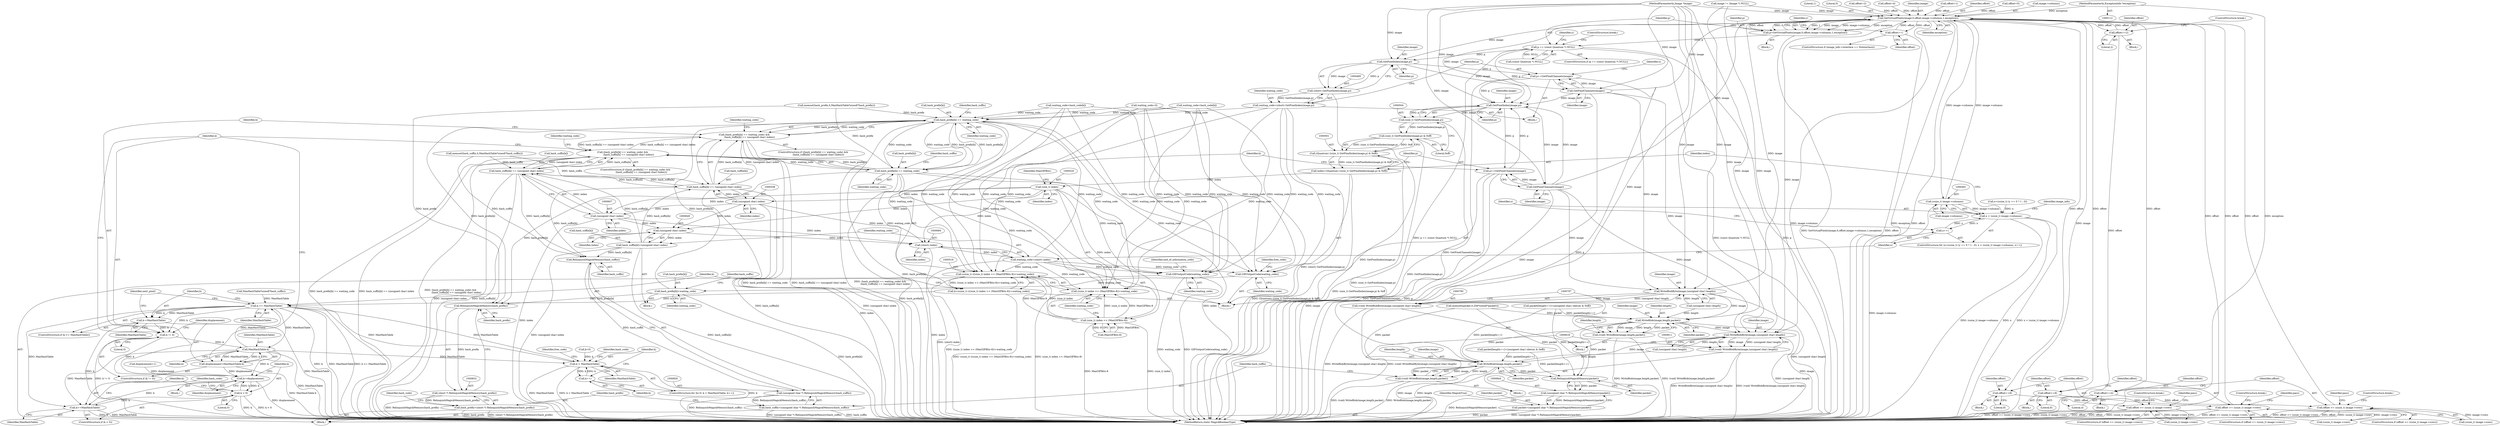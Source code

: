 digraph "0_ImageMagick6_61135001a625364e29bdce83832f043eebde7b5a_0@pointer" {
"1000116" [label="(MethodParameterIn,ExceptionInfo *exception)"];
"1000445" [label="(Call,GetVirtualPixels(image,0,offset,image->columns,1,exception))"];
"1000443" [label="(Call,p=GetVirtualPixels(image,0,offset,image->columns,1,exception))"];
"1000455" [label="(Call,p == (const Quantum *) NULL)"];
"1000470" [label="(Call,GetPixelIndex(image,p))"];
"1000468" [label="(Call,(short) GetPixelIndex(image,p))"];
"1000466" [label="(Call,waiting_code=(short) GetPixelIndex(image,p))"];
"1000515" [label="(Call,(ssize_t) (((size_t) index << (MaxGIFBits-8))+waiting_code))"];
"1000513" [label="(Call,k=(ssize_t) (((size_t) index << (MaxGIFBits-8))+waiting_code))"];
"1000527" [label="(Call,k >= MaxHashTable)"];
"1000530" [label="(Call,k-=MaxHashTable)"];
"1000568" [label="(Call,k != 0)"];
"1000573" [label="(Call,MaxHashTable-k)"];
"1000571" [label="(Call,displacement=MaxHashTable-k)"];
"1000578" [label="(Call,k-=displacement)"];
"1000582" [label="(Call,k < 0)"];
"1000585" [label="(Call,k+=MaxHashTable)"];
"1000657" [label="(Call,k < MaxHashTable)"];
"1000660" [label="(Call,k++)"];
"1000517" [label="(Call,((size_t) index << (MaxGIFBits-8))+waiting_code)"];
"1000548" [label="(Call,hash_prefix[k] == waiting_code)"];
"1000547" [label="(Call,(hash_prefix[k] == waiting_code) &&\n              (hash_suffix[k] == (unsigned char) index))"];
"1000596" [label="(Call,(hash_prefix[k] == waiting_code) &&\n                (hash_suffix[k] == (unsigned char) index))"];
"1000597" [label="(Call,hash_prefix[k] == waiting_code)"];
"1000624" [label="(Call,GIFOutputCode(waiting_code))"];
"1000639" [label="(Call,hash_prefix[k]=waiting_code)"];
"1000833" [label="(Call,RelinquishMagickMemory(hash_prefix))"];
"1000831" [label="(Call,(short *) RelinquishMagickMemory(hash_prefix))"];
"1000829" [label="(Call,hash_prefix=(short *) RelinquishMagickMemory(hash_prefix))"];
"1000765" [label="(Call,GIFOutputCode(waiting_code))"];
"1000473" [label="(Call,p+=GetPixelChannels(image))"];
"1000505" [label="(Call,GetPixelIndex(image,p))"];
"1000503" [label="(Call,(size_t) GetPixelIndex(image,p))"];
"1000502" [label="(Call,(size_t) GetPixelIndex(image,p) & 0xff)"];
"1000500" [label="(Call,(Quantum) ((size_t) GetPixelIndex(image,p) & 0xff))"];
"1000498" [label="(Call,index=(Quantum) ((size_t) GetPixelIndex(image,p) & 0xff))"];
"1000519" [label="(Call,(size_t) index)"];
"1000518" [label="(Call,(size_t) index << (MaxGIFBits-8))"];
"1000557" [label="(Call,(unsigned char) index)"];
"1000553" [label="(Call,hash_suffix[k] == (unsigned char) index)"];
"1000602" [label="(Call,hash_suffix[k] == (unsigned char) index)"];
"1000827" [label="(Call,RelinquishMagickMemory(hash_suffix))"];
"1000825" [label="(Call,(unsigned char *) RelinquishMagickMemory(hash_suffix))"];
"1000823" [label="(Call,hash_suffix=(unsigned char *) RelinquishMagickMemory(hash_suffix))"];
"1000606" [label="(Call,(unsigned char) index)"];
"1000648" [label="(Call,(unsigned char) index)"];
"1000644" [label="(Call,hash_suffix[k]=(unsigned char) index)"];
"1000683" [label="(Call,(short) index)"];
"1000681" [label="(Call,waiting_code=(short) index)"];
"1000509" [label="(Call,p+=GetPixelChannels(image))"];
"1000511" [label="(Call,GetPixelChannels(image))"];
"1000791" [label="(Call,WriteBlobByte(image,(unsigned char) length))"];
"1000789" [label="(Call,(void) WriteBlobByte(image,(unsigned char) length))"];
"1000798" [label="(Call,WriteBlob(image,length,packet))"];
"1000796" [label="(Call,(void) WriteBlob(image,length,packet))"];
"1000812" [label="(Call,WriteBlobByte(image,(unsigned char) length))"];
"1000810" [label="(Call,(void) WriteBlobByte(image,(unsigned char) length))"];
"1000819" [label="(Call,WriteBlob(image,length,packet))"];
"1000817" [label="(Call,(void) WriteBlob(image,length,packet))"];
"1000845" [label="(Call,RelinquishMagickMemory(packet))"];
"1000843" [label="(Call,(unsigned char *) RelinquishMagickMemory(packet))"];
"1000841" [label="(Call,packet=(unsigned char *) RelinquishMagickMemory(packet))"];
"1000475" [label="(Call,GetPixelChannels(image))"];
"1000490" [label="(Call,(ssize_t) image->columns)"];
"1000488" [label="(Call,x < (ssize_t) image->columns)"];
"1000495" [label="(Call,x++)"];
"1000692" [label="(Call,offset++)"];
"1000701" [label="(Call,offset+=8)"];
"1000705" [label="(Call,offset >= (ssize_t) image->rows)"];
"1000721" [label="(Call,offset+=8)"];
"1000725" [label="(Call,offset >= (ssize_t) image->rows)"];
"1000741" [label="(Call,offset+=4)"];
"1000745" [label="(Call,offset >= (ssize_t) image->rows)"];
"1000761" [label="(Call,offset+=2)"];
"1000465" [label="(Block,)"];
"1000624" [label="(Call,GIFOutputCode(waiting_code))"];
"1000668" [label="(Identifier,free_code)"];
"1000500" [label="(Call,(Quantum) ((size_t) GetPixelIndex(image,p) & 0xff))"];
"1000810" [label="(Call,(void) WriteBlobByte(image,(unsigned char) length))"];
"1000449" [label="(Call,image->columns)"];
"1000640" [label="(Call,hash_prefix[k])"];
"1000706" [label="(Identifier,offset)"];
"1000363" [label="(Call,memset(hash_prefix,0,MaxHashTable*sizeof(*hash_prefix)))"];
"1000468" [label="(Call,(short) GetPixelIndex(image,p))"];
"1000452" [label="(Literal,1)"];
"1000705" [label="(Call,offset >= (ssize_t) image->rows)"];
"1000570" [label="(Literal,0)"];
"1000791" [label="(Call,WriteBlobByte(image,(unsigned char) length))"];
"1000549" [label="(Call,hash_prefix[k])"];
"1000692" [label="(Call,offset++)"];
"1000472" [label="(Identifier,p)"];
"1000845" [label="(Call,RelinquishMagickMemory(packet))"];
"1000456" [label="(Identifier,p)"];
"1000572" [label="(Identifier,displacement)"];
"1000447" [label="(Literal,0)"];
"1000497" [label="(Block,)"];
"1000591" [label="(Identifier,hash_code)"];
"1000800" [label="(Identifier,length)"];
"1000812" [label="(Call,WriteBlobByte(image,(unsigned char) length))"];
"1000813" [label="(Identifier,image)"];
"1000478" [label="(Call,x=(ssize_t) (y == 0 ? 1 : 0))"];
"1000726" [label="(Identifier,offset)"];
"1000754" [label="(Identifier,pass)"];
"1000571" [label="(Call,displacement=MaxHashTable-k)"];
"1000658" [label="(Identifier,k)"];
"1000471" [label="(Identifier,image)"];
"1000439" [label="(Identifier,y)"];
"1000513" [label="(Call,k=(ssize_t) (((size_t) index << (MaxGIFBits-8))+waiting_code))"];
"1000546" [label="(ControlStructure,if ((hash_prefix[k] == waiting_code) &&\n              (hash_suffix[k] == (unsigned char) index)))"];
"1000846" [label="(Identifier,packet)"];
"1000646" [label="(Identifier,hash_suffix)"];
"1000831" [label="(Call,(short *) RelinquishMagickMemory(hash_prefix))"];
"1000824" [label="(Identifier,hash_suffix)"];
"1000720" [label="(Block,)"];
"1000746" [label="(Identifier,offset)"];
"1000644" [label="(Call,hash_suffix[k]=(unsigned char) index)"];
"1000567" [label="(ControlStructure,if (k != 0))"];
"1000809" [label="(Block,)"];
"1000586" [label="(Identifier,k)"];
"1000610" [label="(Call,waiting_code=hash_code[k])"];
"1000828" [label="(Identifier,hash_suffix)"];
"1000821" [label="(Identifier,length)"];
"1000114" [label="(MethodParameterIn,Image *image)"];
"1000488" [label="(Call,x < (ssize_t) image->columns)"];
"1000789" [label="(Call,(void) WriteBlobByte(image,(unsigned char) length))"];
"1000722" [label="(Identifier,offset)"];
"1000700" [label="(Block,)"];
"1000455" [label="(Call,p == (const Quantum *) NULL)"];
"1000519" [label="(Call,(size_t) index)"];
"1000477" [label="(ControlStructure,for (x=(ssize_t) (y == 0 ? 1 : 0); x < (ssize_t) image->columns; x++))"];
"1000515" [label="(Call,(ssize_t) (((size_t) index << (MaxGIFBits-8))+waiting_code))"];
"1000502" [label="(Call,(size_t) GetPixelIndex(image,p) & 0xff)"];
"1000833" [label="(Call,RelinquishMagickMemory(hash_prefix))"];
"1000825" [label="(Call,(unsigned char *) RelinquishMagickMemory(hash_suffix))"];
"1000579" [label="(Identifier,k)"];
"1000762" [label="(Identifier,offset)"];
"1000581" [label="(ControlStructure,if (k < 0))"];
"1000424" [label="(Call,waiting_code=0)"];
"1000514" [label="(Identifier,k)"];
"1000760" [label="(Block,)"];
"1000578" [label="(Call,k-=displacement)"];
"1000661" [label="(Identifier,k)"];
"1000602" [label="(Call,hash_suffix[k] == (unsigned char) index)"];
"1000848" [label="(Identifier,MagickTrue)"];
"1000555" [label="(Identifier,hash_suffix)"];
"1000445" [label="(Call,GetVirtualPixels(image,0,offset,image->columns,1,exception))"];
"1000510" [label="(Identifier,p)"];
"1000744" [label="(ControlStructure,if (offset >= (ssize_t) image->rows))"];
"1000820" [label="(Identifier,image)"];
"1000650" [label="(Identifier,index)"];
"1000512" [label="(Identifier,image)"];
"1000801" [label="(Identifier,packet)"];
"1000774" [label="(Call,packet[length++]=(unsigned char) (datum & 0xff))"];
"1000657" [label="(Call,k < MaxHashTable)"];
"1000222" [label="(Call,image != (Image *) NULL)"];
"1000745" [label="(Call,offset >= (ssize_t) image->rows)"];
"1000475" [label="(Call,GetPixelChannels(image))"];
"1000685" [label="(Identifier,index)"];
"1000764" [label="(ControlStructure,break;)"];
"1000608" [label="(Identifier,index)"];
"1000557" [label="(Call,(unsigned char) index)"];
"1000683" [label="(Call,(short) index)"];
"1000798" [label="(Call,WriteBlob(image,length,packet))"];
"1000376" [label="(Call,MaxHashTable*sizeof(*hash_suffix))"];
"1000470" [label="(Call,GetPixelIndex(image,p))"];
"1000532" [label="(Identifier,MaxHashTable)"];
"1000721" [label="(Call,offset+=8)"];
"1000473" [label="(Call,p+=GetPixelChannels(image))"];
"1000575" [label="(Identifier,k)"];
"1000639" [label="(Call,hash_prefix[k]=waiting_code)"];
"1000768" [label="(Identifier,end_of_information_code)"];
"1000489" [label="(Identifier,x)"];
"1000582" [label="(Call,k < 0)"];
"1000827" [label="(Call,RelinquishMagickMemory(hash_suffix))"];
"1000463" [label="(Identifier,y)"];
"1000116" [label="(MethodParameterIn,ExceptionInfo *exception)"];
"1000724" [label="(ControlStructure,if (offset >= (ssize_t) image->rows))"];
"1000725" [label="(Call,offset >= (ssize_t) image->rows)"];
"1000823" [label="(Call,hash_suffix=(unsigned char *) RelinquishMagickMemory(hash_suffix))"];
"1000792" [label="(Identifier,image)"];
"1000474" [label="(Identifier,p)"];
"1000727" [label="(Call,(ssize_t) image->rows)"];
"1000460" [label="(ControlStructure,break;)"];
"1000536" [label="(Call,displacement=1)"];
"1000507" [label="(Identifier,p)"];
"1000735" [label="(Call,offset=2)"];
"1000499" [label="(Identifier,index)"];
"1000740" [label="(Block,)"];
"1000682" [label="(Identifier,waiting_code)"];
"1000503" [label="(Call,(size_t) GetPixelIndex(image,p))"];
"1000569" [label="(Identifier,k)"];
"1000584" [label="(Literal,0)"];
"1000834" [label="(Identifier,hash_prefix)"];
"1000723" [label="(Literal,8)"];
"1000654" [label="(Call,k=0)"];
"1000373" [label="(Call,memset(hash_suffix,0,MaxHashTable*sizeof(*hash_suffix)))"];
"1000117" [label="(Block,)"];
"1000457" [label="(Call,(const Quantum *) NULL)"];
"1000554" [label="(Call,hash_suffix[k])"];
"1000583" [label="(Identifier,k)"];
"1000553" [label="(Call,hash_suffix[k] == (unsigned char) index)"];
"1000443" [label="(Call,p=GetVirtualPixels(image,0,offset,image->columns,1,exception))"];
"1000703" [label="(Literal,8)"];
"1000843" [label="(Call,(unsigned char *) RelinquishMagickMemory(packet))"];
"1000829" [label="(Call,hash_prefix=(short *) RelinquishMagickMemory(hash_prefix))"];
"1000704" [label="(ControlStructure,if (offset >= (ssize_t) image->rows))"];
"1000660" [label="(Call,k++)"];
"1000466" [label="(Call,waiting_code=(short) GetPixelIndex(image,p))"];
"1000559" [label="(Identifier,index)"];
"1000793" [label="(Call,(unsigned char) length)"];
"1000552" [label="(Identifier,waiting_code)"];
"1000598" [label="(Call,hash_prefix[k])"];
"1000630" [label="(Block,)"];
"1000742" [label="(Identifier,offset)"];
"1000741" [label="(Call,offset+=4)"];
"1000577" [label="(Block,)"];
"1000645" [label="(Call,hash_suffix[k])"];
"1000496" [label="(Identifier,x)"];
"1000522" [label="(Call,MaxGIFBits-8)"];
"1000715" [label="(Call,offset=4)"];
"1000511" [label="(Call,GetPixelChannels(image))"];
"1000530" [label="(Call,k-=MaxHashTable)"];
"1000601" [label="(Identifier,waiting_code)"];
"1000580" [label="(Identifier,displacement)"];
"1000498" [label="(Call,index=(Quantum) ((size_t) GetPixelIndex(image,p) & 0xff))"];
"1000819" [label="(Call,WriteBlob(image,length,packet))"];
"1000648" [label="(Call,(unsigned char) index)"];
"1000495" [label="(Call,x++)"];
"1000492" [label="(Call,image->columns)"];
"1000718" [label="(ControlStructure,break;)"];
"1000547" [label="(Call,(hash_prefix[k] == waiting_code) &&\n              (hash_suffix[k] == (unsigned char) index))"];
"1000659" [label="(Identifier,MaxHashTable)"];
"1000479" [label="(Identifier,x)"];
"1000758" [label="(ControlStructure,break;)"];
"1000766" [label="(Identifier,waiting_code)"];
"1000604" [label="(Identifier,hash_suffix)"];
"1000509" [label="(Call,p+=GetPixelChannels(image))"];
"1000585" [label="(Call,k+=MaxHashTable)"];
"1000562" [label="(Identifier,waiting_code)"];
"1000849" [label="(MethodReturn,static MagickBooleanType)"];
"1000653" [label="(ControlStructure,for (k=0; k < MaxHashTable; k++))"];
"1000548" [label="(Call,hash_prefix[k] == waiting_code)"];
"1000587" [label="(Identifier,MaxHashTable)"];
"1000664" [label="(Identifier,hash_code)"];
"1000611" [label="(Identifier,waiting_code)"];
"1000796" [label="(Call,(void) WriteBlob(image,length,packet))"];
"1000701" [label="(Call,offset+=8)"];
"1000454" [label="(ControlStructure,if (p == (const Quantum *) NULL))"];
"1000506" [label="(Identifier,image)"];
"1000693" [label="(Identifier,offset)"];
"1000476" [label="(Identifier,image)"];
"1000490" [label="(Call,(ssize_t) image->columns)"];
"1000603" [label="(Call,hash_suffix[k])"];
"1000529" [label="(Identifier,MaxHashTable)"];
"1000446" [label="(Identifier,image)"];
"1000595" [label="(ControlStructure,if ((hash_prefix[k] == waiting_code) &&\n                (hash_suffix[k] == (unsigned char) index)))"];
"1000841" [label="(Call,packet=(unsigned char *) RelinquishMagickMemory(packet))"];
"1000144" [label="(Call,packet[length++]=(unsigned char) (datum & 0xff))"];
"1000531" [label="(Identifier,k)"];
"1000681" [label="(Call,waiting_code=(short) index)"];
"1000526" [label="(ControlStructure,if (k >= MaxHashTable))"];
"1000738" [label="(ControlStructure,break;)"];
"1000534" [label="(Identifier,next_pixel)"];
"1000528" [label="(Identifier,k)"];
"1000508" [label="(Literal,0xff)"];
"1000817" [label="(Call,(void) WriteBlob(image,length,packet))"];
"1000440" [label="(Block,)"];
"1000527" [label="(Call,k >= MaxHashTable)"];
"1000467" [label="(Identifier,waiting_code)"];
"1000596" [label="(Call,(hash_prefix[k] == waiting_code) &&\n                (hash_suffix[k] == (unsigned char) index))"];
"1000525" [label="(Identifier,waiting_code)"];
"1000628" [label="(Identifier,free_code)"];
"1000517" [label="(Call,((size_t) index << (MaxGIFBits-8))+waiting_code)"];
"1000803" [label="(Identifier,length)"];
"1000755" [label="(Call,offset=1)"];
"1000606" [label="(Call,(unsigned char) index)"];
"1000597" [label="(Call,hash_prefix[k] == waiting_code)"];
"1000573" [label="(Call,MaxHashTable-k)"];
"1000734" [label="(Identifier,pass)"];
"1000747" [label="(Call,(ssize_t) image->rows)"];
"1000689" [label="(Identifier,image_info)"];
"1000523" [label="(Identifier,MaxGIFBits)"];
"1000574" [label="(Identifier,MaxHashTable)"];
"1000448" [label="(Identifier,offset)"];
"1000788" [label="(Block,)"];
"1000643" [label="(Identifier,waiting_code)"];
"1000814" [label="(Call,(unsigned char) length)"];
"1000763" [label="(Literal,2)"];
"1000743" [label="(Literal,4)"];
"1000561" [label="(Call,waiting_code=hash_code[k])"];
"1000521" [label="(Identifier,index)"];
"1000707" [label="(Call,(ssize_t) image->rows)"];
"1000453" [label="(Identifier,exception)"];
"1000842" [label="(Identifier,packet)"];
"1000799" [label="(Identifier,image)"];
"1000505" [label="(Call,GetPixelIndex(image,p))"];
"1000444" [label="(Identifier,p)"];
"1000686" [label="(ControlStructure,if (image_info->interlace == NoInterlace))"];
"1000343" [label="(Call,memset(packet,0,256*sizeof(*packet)))"];
"1000761" [label="(Call,offset+=2)"];
"1000625" [label="(Identifier,waiting_code)"];
"1000830" [label="(Identifier,hash_prefix)"];
"1000822" [label="(Identifier,packet)"];
"1000836" [label="(Identifier,hash_code)"];
"1000568" [label="(Call,k != 0)"];
"1000702" [label="(Identifier,offset)"];
"1000765" [label="(Call,GIFOutputCode(waiting_code))"];
"1000418" [label="(Call,offset=0)"];
"1000714" [label="(Identifier,pass)"];
"1000518" [label="(Call,(size_t) index << (MaxGIFBits-8))"];
"1000116" -> "1000112"  [label="AST: "];
"1000116" -> "1000849"  [label="DDG: exception"];
"1000116" -> "1000445"  [label="DDG: exception"];
"1000445" -> "1000443"  [label="AST: "];
"1000445" -> "1000453"  [label="CFG: "];
"1000446" -> "1000445"  [label="AST: "];
"1000447" -> "1000445"  [label="AST: "];
"1000448" -> "1000445"  [label="AST: "];
"1000449" -> "1000445"  [label="AST: "];
"1000452" -> "1000445"  [label="AST: "];
"1000453" -> "1000445"  [label="AST: "];
"1000443" -> "1000445"  [label="CFG: "];
"1000445" -> "1000849"  [label="DDG: image"];
"1000445" -> "1000849"  [label="DDG: image->columns"];
"1000445" -> "1000849"  [label="DDG: exception"];
"1000445" -> "1000849"  [label="DDG: offset"];
"1000445" -> "1000443"  [label="DDG: 1"];
"1000445" -> "1000443"  [label="DDG: image"];
"1000445" -> "1000443"  [label="DDG: image->columns"];
"1000445" -> "1000443"  [label="DDG: exception"];
"1000445" -> "1000443"  [label="DDG: offset"];
"1000445" -> "1000443"  [label="DDG: 0"];
"1000222" -> "1000445"  [label="DDG: image"];
"1000475" -> "1000445"  [label="DDG: image"];
"1000511" -> "1000445"  [label="DDG: image"];
"1000114" -> "1000445"  [label="DDG: image"];
"1000692" -> "1000445"  [label="DDG: offset"];
"1000715" -> "1000445"  [label="DDG: offset"];
"1000761" -> "1000445"  [label="DDG: offset"];
"1000745" -> "1000445"  [label="DDG: offset"];
"1000705" -> "1000445"  [label="DDG: offset"];
"1000725" -> "1000445"  [label="DDG: offset"];
"1000755" -> "1000445"  [label="DDG: offset"];
"1000735" -> "1000445"  [label="DDG: offset"];
"1000418" -> "1000445"  [label="DDG: offset"];
"1000490" -> "1000445"  [label="DDG: image->columns"];
"1000445" -> "1000470"  [label="DDG: image"];
"1000445" -> "1000490"  [label="DDG: image->columns"];
"1000445" -> "1000505"  [label="DDG: image"];
"1000445" -> "1000692"  [label="DDG: offset"];
"1000445" -> "1000701"  [label="DDG: offset"];
"1000445" -> "1000721"  [label="DDG: offset"];
"1000445" -> "1000741"  [label="DDG: offset"];
"1000445" -> "1000761"  [label="DDG: offset"];
"1000445" -> "1000791"  [label="DDG: image"];
"1000445" -> "1000812"  [label="DDG: image"];
"1000443" -> "1000440"  [label="AST: "];
"1000444" -> "1000443"  [label="AST: "];
"1000456" -> "1000443"  [label="CFG: "];
"1000443" -> "1000849"  [label="DDG: GetVirtualPixels(image,0,offset,image->columns,1,exception)"];
"1000443" -> "1000455"  [label="DDG: p"];
"1000455" -> "1000454"  [label="AST: "];
"1000455" -> "1000457"  [label="CFG: "];
"1000456" -> "1000455"  [label="AST: "];
"1000457" -> "1000455"  [label="AST: "];
"1000460" -> "1000455"  [label="CFG: "];
"1000463" -> "1000455"  [label="CFG: "];
"1000455" -> "1000849"  [label="DDG: p == (const Quantum *) NULL"];
"1000455" -> "1000849"  [label="DDG: (const Quantum *) NULL"];
"1000455" -> "1000849"  [label="DDG: p"];
"1000457" -> "1000455"  [label="DDG: NULL"];
"1000455" -> "1000470"  [label="DDG: p"];
"1000455" -> "1000505"  [label="DDG: p"];
"1000470" -> "1000468"  [label="AST: "];
"1000470" -> "1000472"  [label="CFG: "];
"1000471" -> "1000470"  [label="AST: "];
"1000472" -> "1000470"  [label="AST: "];
"1000468" -> "1000470"  [label="CFG: "];
"1000470" -> "1000468"  [label="DDG: image"];
"1000470" -> "1000468"  [label="DDG: p"];
"1000114" -> "1000470"  [label="DDG: image"];
"1000470" -> "1000473"  [label="DDG: p"];
"1000470" -> "1000475"  [label="DDG: image"];
"1000468" -> "1000466"  [label="AST: "];
"1000469" -> "1000468"  [label="AST: "];
"1000466" -> "1000468"  [label="CFG: "];
"1000468" -> "1000849"  [label="DDG: GetPixelIndex(image,p)"];
"1000468" -> "1000466"  [label="DDG: GetPixelIndex(image,p)"];
"1000466" -> "1000465"  [label="AST: "];
"1000467" -> "1000466"  [label="AST: "];
"1000474" -> "1000466"  [label="CFG: "];
"1000466" -> "1000849"  [label="DDG: (short) GetPixelIndex(image,p)"];
"1000466" -> "1000515"  [label="DDG: waiting_code"];
"1000466" -> "1000517"  [label="DDG: waiting_code"];
"1000466" -> "1000548"  [label="DDG: waiting_code"];
"1000466" -> "1000624"  [label="DDG: waiting_code"];
"1000466" -> "1000765"  [label="DDG: waiting_code"];
"1000515" -> "1000513"  [label="AST: "];
"1000515" -> "1000517"  [label="CFG: "];
"1000516" -> "1000515"  [label="AST: "];
"1000517" -> "1000515"  [label="AST: "];
"1000513" -> "1000515"  [label="CFG: "];
"1000515" -> "1000849"  [label="DDG: ((size_t) index << (MaxGIFBits-8))+waiting_code"];
"1000515" -> "1000513"  [label="DDG: ((size_t) index << (MaxGIFBits-8))+waiting_code"];
"1000518" -> "1000515"  [label="DDG: (size_t) index"];
"1000518" -> "1000515"  [label="DDG: MaxGIFBits-8"];
"1000681" -> "1000515"  [label="DDG: waiting_code"];
"1000561" -> "1000515"  [label="DDG: waiting_code"];
"1000610" -> "1000515"  [label="DDG: waiting_code"];
"1000424" -> "1000515"  [label="DDG: waiting_code"];
"1000548" -> "1000515"  [label="DDG: waiting_code"];
"1000597" -> "1000515"  [label="DDG: waiting_code"];
"1000513" -> "1000497"  [label="AST: "];
"1000514" -> "1000513"  [label="AST: "];
"1000528" -> "1000513"  [label="CFG: "];
"1000513" -> "1000849"  [label="DDG: (ssize_t) (((size_t) index << (MaxGIFBits-8))+waiting_code)"];
"1000513" -> "1000527"  [label="DDG: k"];
"1000527" -> "1000526"  [label="AST: "];
"1000527" -> "1000529"  [label="CFG: "];
"1000528" -> "1000527"  [label="AST: "];
"1000529" -> "1000527"  [label="AST: "];
"1000531" -> "1000527"  [label="CFG: "];
"1000534" -> "1000527"  [label="CFG: "];
"1000527" -> "1000849"  [label="DDG: k"];
"1000527" -> "1000849"  [label="DDG: MaxHashTable"];
"1000527" -> "1000849"  [label="DDG: k >= MaxHashTable"];
"1000376" -> "1000527"  [label="DDG: MaxHashTable"];
"1000573" -> "1000527"  [label="DDG: MaxHashTable"];
"1000657" -> "1000527"  [label="DDG: MaxHashTable"];
"1000527" -> "1000530"  [label="DDG: MaxHashTable"];
"1000527" -> "1000530"  [label="DDG: k"];
"1000527" -> "1000568"  [label="DDG: k"];
"1000527" -> "1000573"  [label="DDG: MaxHashTable"];
"1000527" -> "1000585"  [label="DDG: MaxHashTable"];
"1000527" -> "1000657"  [label="DDG: MaxHashTable"];
"1000530" -> "1000526"  [label="AST: "];
"1000530" -> "1000532"  [label="CFG: "];
"1000531" -> "1000530"  [label="AST: "];
"1000532" -> "1000530"  [label="AST: "];
"1000534" -> "1000530"  [label="CFG: "];
"1000530" -> "1000849"  [label="DDG: k"];
"1000530" -> "1000849"  [label="DDG: MaxHashTable"];
"1000530" -> "1000568"  [label="DDG: k"];
"1000568" -> "1000567"  [label="AST: "];
"1000568" -> "1000570"  [label="CFG: "];
"1000569" -> "1000568"  [label="AST: "];
"1000570" -> "1000568"  [label="AST: "];
"1000572" -> "1000568"  [label="CFG: "];
"1000579" -> "1000568"  [label="CFG: "];
"1000568" -> "1000849"  [label="DDG: k != 0"];
"1000568" -> "1000573"  [label="DDG: k"];
"1000568" -> "1000578"  [label="DDG: k"];
"1000573" -> "1000571"  [label="AST: "];
"1000573" -> "1000575"  [label="CFG: "];
"1000574" -> "1000573"  [label="AST: "];
"1000575" -> "1000573"  [label="AST: "];
"1000571" -> "1000573"  [label="CFG: "];
"1000573" -> "1000849"  [label="DDG: MaxHashTable"];
"1000573" -> "1000571"  [label="DDG: MaxHashTable"];
"1000573" -> "1000571"  [label="DDG: k"];
"1000573" -> "1000578"  [label="DDG: k"];
"1000573" -> "1000585"  [label="DDG: MaxHashTable"];
"1000573" -> "1000657"  [label="DDG: MaxHashTable"];
"1000571" -> "1000567"  [label="AST: "];
"1000572" -> "1000571"  [label="AST: "];
"1000579" -> "1000571"  [label="CFG: "];
"1000571" -> "1000849"  [label="DDG: MaxHashTable-k"];
"1000571" -> "1000578"  [label="DDG: displacement"];
"1000578" -> "1000577"  [label="AST: "];
"1000578" -> "1000580"  [label="CFG: "];
"1000579" -> "1000578"  [label="AST: "];
"1000580" -> "1000578"  [label="AST: "];
"1000583" -> "1000578"  [label="CFG: "];
"1000578" -> "1000849"  [label="DDG: displacement"];
"1000536" -> "1000578"  [label="DDG: displacement"];
"1000582" -> "1000578"  [label="DDG: k"];
"1000585" -> "1000578"  [label="DDG: k"];
"1000578" -> "1000582"  [label="DDG: k"];
"1000582" -> "1000581"  [label="AST: "];
"1000582" -> "1000584"  [label="CFG: "];
"1000583" -> "1000582"  [label="AST: "];
"1000584" -> "1000582"  [label="AST: "];
"1000586" -> "1000582"  [label="CFG: "];
"1000591" -> "1000582"  [label="CFG: "];
"1000582" -> "1000849"  [label="DDG: k"];
"1000582" -> "1000849"  [label="DDG: k < 0"];
"1000582" -> "1000585"  [label="DDG: k"];
"1000585" -> "1000581"  [label="AST: "];
"1000585" -> "1000587"  [label="CFG: "];
"1000586" -> "1000585"  [label="AST: "];
"1000587" -> "1000585"  [label="AST: "];
"1000591" -> "1000585"  [label="CFG: "];
"1000585" -> "1000849"  [label="DDG: k"];
"1000585" -> "1000849"  [label="DDG: MaxHashTable"];
"1000657" -> "1000653"  [label="AST: "];
"1000657" -> "1000659"  [label="CFG: "];
"1000658" -> "1000657"  [label="AST: "];
"1000659" -> "1000657"  [label="AST: "];
"1000664" -> "1000657"  [label="CFG: "];
"1000668" -> "1000657"  [label="CFG: "];
"1000657" -> "1000849"  [label="DDG: k"];
"1000657" -> "1000849"  [label="DDG: MaxHashTable"];
"1000657" -> "1000849"  [label="DDG: k < MaxHashTable"];
"1000654" -> "1000657"  [label="DDG: k"];
"1000660" -> "1000657"  [label="DDG: k"];
"1000657" -> "1000660"  [label="DDG: k"];
"1000660" -> "1000653"  [label="AST: "];
"1000660" -> "1000661"  [label="CFG: "];
"1000661" -> "1000660"  [label="AST: "];
"1000658" -> "1000660"  [label="CFG: "];
"1000517" -> "1000525"  [label="CFG: "];
"1000518" -> "1000517"  [label="AST: "];
"1000525" -> "1000517"  [label="AST: "];
"1000517" -> "1000849"  [label="DDG: (size_t) index << (MaxGIFBits-8)"];
"1000518" -> "1000517"  [label="DDG: (size_t) index"];
"1000518" -> "1000517"  [label="DDG: MaxGIFBits-8"];
"1000681" -> "1000517"  [label="DDG: waiting_code"];
"1000561" -> "1000517"  [label="DDG: waiting_code"];
"1000610" -> "1000517"  [label="DDG: waiting_code"];
"1000424" -> "1000517"  [label="DDG: waiting_code"];
"1000548" -> "1000517"  [label="DDG: waiting_code"];
"1000597" -> "1000517"  [label="DDG: waiting_code"];
"1000548" -> "1000547"  [label="AST: "];
"1000548" -> "1000552"  [label="CFG: "];
"1000549" -> "1000548"  [label="AST: "];
"1000552" -> "1000548"  [label="AST: "];
"1000555" -> "1000548"  [label="CFG: "];
"1000547" -> "1000548"  [label="CFG: "];
"1000548" -> "1000849"  [label="DDG: hash_prefix[k]"];
"1000548" -> "1000547"  [label="DDG: hash_prefix[k]"];
"1000548" -> "1000547"  [label="DDG: waiting_code"];
"1000639" -> "1000548"  [label="DDG: hash_prefix[k]"];
"1000597" -> "1000548"  [label="DDG: hash_prefix[k]"];
"1000597" -> "1000548"  [label="DDG: waiting_code"];
"1000363" -> "1000548"  [label="DDG: hash_prefix"];
"1000681" -> "1000548"  [label="DDG: waiting_code"];
"1000561" -> "1000548"  [label="DDG: waiting_code"];
"1000610" -> "1000548"  [label="DDG: waiting_code"];
"1000424" -> "1000548"  [label="DDG: waiting_code"];
"1000548" -> "1000597"  [label="DDG: hash_prefix[k]"];
"1000548" -> "1000597"  [label="DDG: waiting_code"];
"1000548" -> "1000624"  [label="DDG: waiting_code"];
"1000548" -> "1000765"  [label="DDG: waiting_code"];
"1000548" -> "1000833"  [label="DDG: hash_prefix[k]"];
"1000547" -> "1000546"  [label="AST: "];
"1000547" -> "1000553"  [label="CFG: "];
"1000553" -> "1000547"  [label="AST: "];
"1000562" -> "1000547"  [label="CFG: "];
"1000569" -> "1000547"  [label="CFG: "];
"1000547" -> "1000849"  [label="DDG: hash_prefix[k] == waiting_code"];
"1000547" -> "1000849"  [label="DDG: hash_suffix[k] == (unsigned char) index"];
"1000547" -> "1000849"  [label="DDG: (hash_prefix[k] == waiting_code) &&\n              (hash_suffix[k] == (unsigned char) index)"];
"1000596" -> "1000547"  [label="DDG: hash_suffix[k] == (unsigned char) index"];
"1000553" -> "1000547"  [label="DDG: hash_suffix[k]"];
"1000553" -> "1000547"  [label="DDG: (unsigned char) index"];
"1000547" -> "1000596"  [label="DDG: hash_suffix[k] == (unsigned char) index"];
"1000596" -> "1000595"  [label="AST: "];
"1000596" -> "1000597"  [label="CFG: "];
"1000596" -> "1000602"  [label="CFG: "];
"1000597" -> "1000596"  [label="AST: "];
"1000602" -> "1000596"  [label="AST: "];
"1000579" -> "1000596"  [label="CFG: "];
"1000611" -> "1000596"  [label="CFG: "];
"1000596" -> "1000849"  [label="DDG: hash_prefix[k] == waiting_code"];
"1000596" -> "1000849"  [label="DDG: hash_suffix[k] == (unsigned char) index"];
"1000596" -> "1000849"  [label="DDG: (hash_prefix[k] == waiting_code) &&\n                (hash_suffix[k] == (unsigned char) index)"];
"1000597" -> "1000596"  [label="DDG: hash_prefix[k]"];
"1000597" -> "1000596"  [label="DDG: waiting_code"];
"1000602" -> "1000596"  [label="DDG: hash_suffix[k]"];
"1000602" -> "1000596"  [label="DDG: (unsigned char) index"];
"1000597" -> "1000601"  [label="CFG: "];
"1000598" -> "1000597"  [label="AST: "];
"1000601" -> "1000597"  [label="AST: "];
"1000604" -> "1000597"  [label="CFG: "];
"1000597" -> "1000849"  [label="DDG: hash_prefix[k]"];
"1000363" -> "1000597"  [label="DDG: hash_prefix"];
"1000597" -> "1000624"  [label="DDG: waiting_code"];
"1000597" -> "1000765"  [label="DDG: waiting_code"];
"1000597" -> "1000833"  [label="DDG: hash_prefix[k]"];
"1000624" -> "1000497"  [label="AST: "];
"1000624" -> "1000625"  [label="CFG: "];
"1000625" -> "1000624"  [label="AST: "];
"1000628" -> "1000624"  [label="CFG: "];
"1000610" -> "1000624"  [label="DDG: waiting_code"];
"1000681" -> "1000624"  [label="DDG: waiting_code"];
"1000561" -> "1000624"  [label="DDG: waiting_code"];
"1000424" -> "1000624"  [label="DDG: waiting_code"];
"1000624" -> "1000639"  [label="DDG: waiting_code"];
"1000639" -> "1000630"  [label="AST: "];
"1000639" -> "1000643"  [label="CFG: "];
"1000640" -> "1000639"  [label="AST: "];
"1000643" -> "1000639"  [label="AST: "];
"1000646" -> "1000639"  [label="CFG: "];
"1000639" -> "1000849"  [label="DDG: hash_prefix[k]"];
"1000639" -> "1000833"  [label="DDG: hash_prefix[k]"];
"1000833" -> "1000831"  [label="AST: "];
"1000833" -> "1000834"  [label="CFG: "];
"1000834" -> "1000833"  [label="AST: "];
"1000831" -> "1000833"  [label="CFG: "];
"1000833" -> "1000831"  [label="DDG: hash_prefix"];
"1000363" -> "1000833"  [label="DDG: hash_prefix"];
"1000831" -> "1000829"  [label="AST: "];
"1000832" -> "1000831"  [label="AST: "];
"1000829" -> "1000831"  [label="CFG: "];
"1000831" -> "1000849"  [label="DDG: RelinquishMagickMemory(hash_prefix)"];
"1000831" -> "1000829"  [label="DDG: RelinquishMagickMemory(hash_prefix)"];
"1000829" -> "1000117"  [label="AST: "];
"1000830" -> "1000829"  [label="AST: "];
"1000836" -> "1000829"  [label="CFG: "];
"1000829" -> "1000849"  [label="DDG: hash_prefix"];
"1000829" -> "1000849"  [label="DDG: (short *) RelinquishMagickMemory(hash_prefix)"];
"1000765" -> "1000117"  [label="AST: "];
"1000765" -> "1000766"  [label="CFG: "];
"1000766" -> "1000765"  [label="AST: "];
"1000768" -> "1000765"  [label="CFG: "];
"1000765" -> "1000849"  [label="DDG: waiting_code"];
"1000765" -> "1000849"  [label="DDG: GIFOutputCode(waiting_code)"];
"1000681" -> "1000765"  [label="DDG: waiting_code"];
"1000561" -> "1000765"  [label="DDG: waiting_code"];
"1000610" -> "1000765"  [label="DDG: waiting_code"];
"1000424" -> "1000765"  [label="DDG: waiting_code"];
"1000473" -> "1000465"  [label="AST: "];
"1000473" -> "1000475"  [label="CFG: "];
"1000474" -> "1000473"  [label="AST: "];
"1000475" -> "1000473"  [label="AST: "];
"1000479" -> "1000473"  [label="CFG: "];
"1000473" -> "1000849"  [label="DDG: p"];
"1000473" -> "1000849"  [label="DDG: GetPixelChannels(image)"];
"1000475" -> "1000473"  [label="DDG: image"];
"1000473" -> "1000505"  [label="DDG: p"];
"1000505" -> "1000503"  [label="AST: "];
"1000505" -> "1000507"  [label="CFG: "];
"1000506" -> "1000505"  [label="AST: "];
"1000507" -> "1000505"  [label="AST: "];
"1000503" -> "1000505"  [label="CFG: "];
"1000505" -> "1000503"  [label="DDG: image"];
"1000505" -> "1000503"  [label="DDG: p"];
"1000475" -> "1000505"  [label="DDG: image"];
"1000511" -> "1000505"  [label="DDG: image"];
"1000114" -> "1000505"  [label="DDG: image"];
"1000509" -> "1000505"  [label="DDG: p"];
"1000505" -> "1000509"  [label="DDG: p"];
"1000505" -> "1000511"  [label="DDG: image"];
"1000503" -> "1000502"  [label="AST: "];
"1000504" -> "1000503"  [label="AST: "];
"1000508" -> "1000503"  [label="CFG: "];
"1000503" -> "1000849"  [label="DDG: GetPixelIndex(image,p)"];
"1000503" -> "1000502"  [label="DDG: GetPixelIndex(image,p)"];
"1000502" -> "1000500"  [label="AST: "];
"1000502" -> "1000508"  [label="CFG: "];
"1000508" -> "1000502"  [label="AST: "];
"1000500" -> "1000502"  [label="CFG: "];
"1000502" -> "1000849"  [label="DDG: (size_t) GetPixelIndex(image,p)"];
"1000502" -> "1000500"  [label="DDG: (size_t) GetPixelIndex(image,p)"];
"1000502" -> "1000500"  [label="DDG: 0xff"];
"1000500" -> "1000498"  [label="AST: "];
"1000501" -> "1000500"  [label="AST: "];
"1000498" -> "1000500"  [label="CFG: "];
"1000500" -> "1000849"  [label="DDG: (size_t) GetPixelIndex(image,p) & 0xff"];
"1000500" -> "1000498"  [label="DDG: (size_t) GetPixelIndex(image,p) & 0xff"];
"1000498" -> "1000497"  [label="AST: "];
"1000499" -> "1000498"  [label="AST: "];
"1000510" -> "1000498"  [label="CFG: "];
"1000498" -> "1000849"  [label="DDG: (Quantum) ((size_t) GetPixelIndex(image,p) & 0xff)"];
"1000498" -> "1000519"  [label="DDG: index"];
"1000519" -> "1000518"  [label="AST: "];
"1000519" -> "1000521"  [label="CFG: "];
"1000520" -> "1000519"  [label="AST: "];
"1000521" -> "1000519"  [label="AST: "];
"1000523" -> "1000519"  [label="CFG: "];
"1000519" -> "1000849"  [label="DDG: index"];
"1000519" -> "1000518"  [label="DDG: index"];
"1000519" -> "1000557"  [label="DDG: index"];
"1000519" -> "1000606"  [label="DDG: index"];
"1000519" -> "1000648"  [label="DDG: index"];
"1000519" -> "1000683"  [label="DDG: index"];
"1000518" -> "1000522"  [label="CFG: "];
"1000522" -> "1000518"  [label="AST: "];
"1000525" -> "1000518"  [label="CFG: "];
"1000518" -> "1000849"  [label="DDG: MaxGIFBits-8"];
"1000518" -> "1000849"  [label="DDG: (size_t) index"];
"1000522" -> "1000518"  [label="DDG: MaxGIFBits"];
"1000522" -> "1000518"  [label="DDG: 8"];
"1000557" -> "1000553"  [label="AST: "];
"1000557" -> "1000559"  [label="CFG: "];
"1000558" -> "1000557"  [label="AST: "];
"1000559" -> "1000557"  [label="AST: "];
"1000553" -> "1000557"  [label="CFG: "];
"1000557" -> "1000849"  [label="DDG: index"];
"1000557" -> "1000553"  [label="DDG: index"];
"1000557" -> "1000606"  [label="DDG: index"];
"1000557" -> "1000648"  [label="DDG: index"];
"1000557" -> "1000683"  [label="DDG: index"];
"1000554" -> "1000553"  [label="AST: "];
"1000553" -> "1000849"  [label="DDG: hash_suffix[k]"];
"1000553" -> "1000849"  [label="DDG: (unsigned char) index"];
"1000373" -> "1000553"  [label="DDG: hash_suffix"];
"1000644" -> "1000553"  [label="DDG: hash_suffix[k]"];
"1000602" -> "1000553"  [label="DDG: hash_suffix[k]"];
"1000553" -> "1000602"  [label="DDG: hash_suffix[k]"];
"1000553" -> "1000827"  [label="DDG: hash_suffix[k]"];
"1000602" -> "1000606"  [label="CFG: "];
"1000603" -> "1000602"  [label="AST: "];
"1000606" -> "1000602"  [label="AST: "];
"1000602" -> "1000849"  [label="DDG: hash_suffix[k]"];
"1000602" -> "1000849"  [label="DDG: (unsigned char) index"];
"1000373" -> "1000602"  [label="DDG: hash_suffix"];
"1000644" -> "1000602"  [label="DDG: hash_suffix[k]"];
"1000606" -> "1000602"  [label="DDG: index"];
"1000602" -> "1000827"  [label="DDG: hash_suffix[k]"];
"1000827" -> "1000825"  [label="AST: "];
"1000827" -> "1000828"  [label="CFG: "];
"1000828" -> "1000827"  [label="AST: "];
"1000825" -> "1000827"  [label="CFG: "];
"1000827" -> "1000825"  [label="DDG: hash_suffix"];
"1000373" -> "1000827"  [label="DDG: hash_suffix"];
"1000644" -> "1000827"  [label="DDG: hash_suffix[k]"];
"1000825" -> "1000823"  [label="AST: "];
"1000826" -> "1000825"  [label="AST: "];
"1000823" -> "1000825"  [label="CFG: "];
"1000825" -> "1000849"  [label="DDG: RelinquishMagickMemory(hash_suffix)"];
"1000825" -> "1000823"  [label="DDG: RelinquishMagickMemory(hash_suffix)"];
"1000823" -> "1000117"  [label="AST: "];
"1000824" -> "1000823"  [label="AST: "];
"1000830" -> "1000823"  [label="CFG: "];
"1000823" -> "1000849"  [label="DDG: hash_suffix"];
"1000823" -> "1000849"  [label="DDG: (unsigned char *) RelinquishMagickMemory(hash_suffix)"];
"1000606" -> "1000608"  [label="CFG: "];
"1000607" -> "1000606"  [label="AST: "];
"1000608" -> "1000606"  [label="AST: "];
"1000606" -> "1000849"  [label="DDG: index"];
"1000606" -> "1000648"  [label="DDG: index"];
"1000606" -> "1000683"  [label="DDG: index"];
"1000648" -> "1000644"  [label="AST: "];
"1000648" -> "1000650"  [label="CFG: "];
"1000649" -> "1000648"  [label="AST: "];
"1000650" -> "1000648"  [label="AST: "];
"1000644" -> "1000648"  [label="CFG: "];
"1000648" -> "1000644"  [label="DDG: index"];
"1000648" -> "1000683"  [label="DDG: index"];
"1000644" -> "1000630"  [label="AST: "];
"1000645" -> "1000644"  [label="AST: "];
"1000682" -> "1000644"  [label="CFG: "];
"1000644" -> "1000849"  [label="DDG: (unsigned char) index"];
"1000644" -> "1000849"  [label="DDG: hash_suffix[k]"];
"1000683" -> "1000681"  [label="AST: "];
"1000683" -> "1000685"  [label="CFG: "];
"1000684" -> "1000683"  [label="AST: "];
"1000685" -> "1000683"  [label="AST: "];
"1000681" -> "1000683"  [label="CFG: "];
"1000683" -> "1000849"  [label="DDG: index"];
"1000683" -> "1000681"  [label="DDG: index"];
"1000681" -> "1000497"  [label="AST: "];
"1000682" -> "1000681"  [label="AST: "];
"1000496" -> "1000681"  [label="CFG: "];
"1000681" -> "1000849"  [label="DDG: (short) index"];
"1000509" -> "1000497"  [label="AST: "];
"1000509" -> "1000511"  [label="CFG: "];
"1000510" -> "1000509"  [label="AST: "];
"1000511" -> "1000509"  [label="AST: "];
"1000514" -> "1000509"  [label="CFG: "];
"1000509" -> "1000849"  [label="DDG: GetPixelChannels(image)"];
"1000509" -> "1000849"  [label="DDG: p"];
"1000511" -> "1000509"  [label="DDG: image"];
"1000511" -> "1000512"  [label="CFG: "];
"1000512" -> "1000511"  [label="AST: "];
"1000511" -> "1000849"  [label="DDG: image"];
"1000114" -> "1000511"  [label="DDG: image"];
"1000511" -> "1000791"  [label="DDG: image"];
"1000511" -> "1000812"  [label="DDG: image"];
"1000791" -> "1000789"  [label="AST: "];
"1000791" -> "1000793"  [label="CFG: "];
"1000792" -> "1000791"  [label="AST: "];
"1000793" -> "1000791"  [label="AST: "];
"1000789" -> "1000791"  [label="CFG: "];
"1000791" -> "1000849"  [label="DDG: (unsigned char) length"];
"1000791" -> "1000789"  [label="DDG: image"];
"1000791" -> "1000789"  [label="DDG: (unsigned char) length"];
"1000222" -> "1000791"  [label="DDG: image"];
"1000475" -> "1000791"  [label="DDG: image"];
"1000114" -> "1000791"  [label="DDG: image"];
"1000793" -> "1000791"  [label="DDG: length"];
"1000791" -> "1000798"  [label="DDG: image"];
"1000789" -> "1000788"  [label="AST: "];
"1000790" -> "1000789"  [label="AST: "];
"1000797" -> "1000789"  [label="CFG: "];
"1000789" -> "1000849"  [label="DDG: WriteBlobByte(image,(unsigned char) length)"];
"1000789" -> "1000849"  [label="DDG: (void) WriteBlobByte(image,(unsigned char) length)"];
"1000798" -> "1000796"  [label="AST: "];
"1000798" -> "1000801"  [label="CFG: "];
"1000799" -> "1000798"  [label="AST: "];
"1000800" -> "1000798"  [label="AST: "];
"1000801" -> "1000798"  [label="AST: "];
"1000796" -> "1000798"  [label="CFG: "];
"1000798" -> "1000849"  [label="DDG: image"];
"1000798" -> "1000796"  [label="DDG: image"];
"1000798" -> "1000796"  [label="DDG: length"];
"1000798" -> "1000796"  [label="DDG: packet"];
"1000114" -> "1000798"  [label="DDG: image"];
"1000793" -> "1000798"  [label="DDG: length"];
"1000343" -> "1000798"  [label="DDG: packet"];
"1000774" -> "1000798"  [label="DDG: packet[length++]"];
"1000798" -> "1000812"  [label="DDG: image"];
"1000798" -> "1000819"  [label="DDG: packet"];
"1000798" -> "1000845"  [label="DDG: packet"];
"1000796" -> "1000788"  [label="AST: "];
"1000797" -> "1000796"  [label="AST: "];
"1000803" -> "1000796"  [label="CFG: "];
"1000796" -> "1000849"  [label="DDG: (void) WriteBlob(image,length,packet)"];
"1000796" -> "1000849"  [label="DDG: WriteBlob(image,length,packet)"];
"1000812" -> "1000810"  [label="AST: "];
"1000812" -> "1000814"  [label="CFG: "];
"1000813" -> "1000812"  [label="AST: "];
"1000814" -> "1000812"  [label="AST: "];
"1000810" -> "1000812"  [label="CFG: "];
"1000812" -> "1000849"  [label="DDG: (unsigned char) length"];
"1000812" -> "1000810"  [label="DDG: image"];
"1000812" -> "1000810"  [label="DDG: (unsigned char) length"];
"1000222" -> "1000812"  [label="DDG: image"];
"1000475" -> "1000812"  [label="DDG: image"];
"1000114" -> "1000812"  [label="DDG: image"];
"1000814" -> "1000812"  [label="DDG: length"];
"1000812" -> "1000819"  [label="DDG: image"];
"1000810" -> "1000809"  [label="AST: "];
"1000811" -> "1000810"  [label="AST: "];
"1000818" -> "1000810"  [label="CFG: "];
"1000810" -> "1000849"  [label="DDG: (void) WriteBlobByte(image,(unsigned char) length)"];
"1000810" -> "1000849"  [label="DDG: WriteBlobByte(image,(unsigned char) length)"];
"1000819" -> "1000817"  [label="AST: "];
"1000819" -> "1000822"  [label="CFG: "];
"1000820" -> "1000819"  [label="AST: "];
"1000821" -> "1000819"  [label="AST: "];
"1000822" -> "1000819"  [label="AST: "];
"1000817" -> "1000819"  [label="CFG: "];
"1000819" -> "1000849"  [label="DDG: image"];
"1000819" -> "1000849"  [label="DDG: length"];
"1000819" -> "1000817"  [label="DDG: image"];
"1000819" -> "1000817"  [label="DDG: length"];
"1000819" -> "1000817"  [label="DDG: packet"];
"1000114" -> "1000819"  [label="DDG: image"];
"1000814" -> "1000819"  [label="DDG: length"];
"1000343" -> "1000819"  [label="DDG: packet"];
"1000144" -> "1000819"  [label="DDG: packet[length++]"];
"1000774" -> "1000819"  [label="DDG: packet[length++]"];
"1000819" -> "1000845"  [label="DDG: packet"];
"1000817" -> "1000809"  [label="AST: "];
"1000818" -> "1000817"  [label="AST: "];
"1000824" -> "1000817"  [label="CFG: "];
"1000817" -> "1000849"  [label="DDG: (void) WriteBlob(image,length,packet)"];
"1000817" -> "1000849"  [label="DDG: WriteBlob(image,length,packet)"];
"1000845" -> "1000843"  [label="AST: "];
"1000845" -> "1000846"  [label="CFG: "];
"1000846" -> "1000845"  [label="AST: "];
"1000843" -> "1000845"  [label="CFG: "];
"1000845" -> "1000843"  [label="DDG: packet"];
"1000343" -> "1000845"  [label="DDG: packet"];
"1000144" -> "1000845"  [label="DDG: packet[length++]"];
"1000774" -> "1000845"  [label="DDG: packet[length++]"];
"1000843" -> "1000841"  [label="AST: "];
"1000844" -> "1000843"  [label="AST: "];
"1000841" -> "1000843"  [label="CFG: "];
"1000843" -> "1000849"  [label="DDG: RelinquishMagickMemory(packet)"];
"1000843" -> "1000841"  [label="DDG: RelinquishMagickMemory(packet)"];
"1000841" -> "1000117"  [label="AST: "];
"1000842" -> "1000841"  [label="AST: "];
"1000848" -> "1000841"  [label="CFG: "];
"1000841" -> "1000849"  [label="DDG: (unsigned char *) RelinquishMagickMemory(packet)"];
"1000841" -> "1000849"  [label="DDG: packet"];
"1000475" -> "1000476"  [label="CFG: "];
"1000476" -> "1000475"  [label="AST: "];
"1000475" -> "1000849"  [label="DDG: image"];
"1000114" -> "1000475"  [label="DDG: image"];
"1000490" -> "1000488"  [label="AST: "];
"1000490" -> "1000492"  [label="CFG: "];
"1000491" -> "1000490"  [label="AST: "];
"1000492" -> "1000490"  [label="AST: "];
"1000488" -> "1000490"  [label="CFG: "];
"1000490" -> "1000849"  [label="DDG: image->columns"];
"1000490" -> "1000488"  [label="DDG: image->columns"];
"1000488" -> "1000477"  [label="AST: "];
"1000489" -> "1000488"  [label="AST: "];
"1000499" -> "1000488"  [label="CFG: "];
"1000689" -> "1000488"  [label="CFG: "];
"1000488" -> "1000849"  [label="DDG: x"];
"1000488" -> "1000849"  [label="DDG: x < (ssize_t) image->columns"];
"1000488" -> "1000849"  [label="DDG: (ssize_t) image->columns"];
"1000495" -> "1000488"  [label="DDG: x"];
"1000478" -> "1000488"  [label="DDG: x"];
"1000488" -> "1000495"  [label="DDG: x"];
"1000495" -> "1000477"  [label="AST: "];
"1000495" -> "1000496"  [label="CFG: "];
"1000496" -> "1000495"  [label="AST: "];
"1000489" -> "1000495"  [label="CFG: "];
"1000692" -> "1000686"  [label="AST: "];
"1000692" -> "1000693"  [label="CFG: "];
"1000693" -> "1000692"  [label="AST: "];
"1000439" -> "1000692"  [label="CFG: "];
"1000692" -> "1000849"  [label="DDG: offset"];
"1000701" -> "1000700"  [label="AST: "];
"1000701" -> "1000703"  [label="CFG: "];
"1000702" -> "1000701"  [label="AST: "];
"1000703" -> "1000701"  [label="AST: "];
"1000706" -> "1000701"  [label="CFG: "];
"1000701" -> "1000705"  [label="DDG: offset"];
"1000705" -> "1000704"  [label="AST: "];
"1000705" -> "1000707"  [label="CFG: "];
"1000706" -> "1000705"  [label="AST: "];
"1000707" -> "1000705"  [label="AST: "];
"1000714" -> "1000705"  [label="CFG: "];
"1000718" -> "1000705"  [label="CFG: "];
"1000705" -> "1000849"  [label="DDG: offset"];
"1000705" -> "1000849"  [label="DDG: offset >= (ssize_t) image->rows"];
"1000705" -> "1000849"  [label="DDG: (ssize_t) image->rows"];
"1000707" -> "1000705"  [label="DDG: image->rows"];
"1000721" -> "1000720"  [label="AST: "];
"1000721" -> "1000723"  [label="CFG: "];
"1000722" -> "1000721"  [label="AST: "];
"1000723" -> "1000721"  [label="AST: "];
"1000726" -> "1000721"  [label="CFG: "];
"1000721" -> "1000725"  [label="DDG: offset"];
"1000725" -> "1000724"  [label="AST: "];
"1000725" -> "1000727"  [label="CFG: "];
"1000726" -> "1000725"  [label="AST: "];
"1000727" -> "1000725"  [label="AST: "];
"1000734" -> "1000725"  [label="CFG: "];
"1000738" -> "1000725"  [label="CFG: "];
"1000725" -> "1000849"  [label="DDG: (ssize_t) image->rows"];
"1000725" -> "1000849"  [label="DDG: offset >= (ssize_t) image->rows"];
"1000725" -> "1000849"  [label="DDG: offset"];
"1000727" -> "1000725"  [label="DDG: image->rows"];
"1000741" -> "1000740"  [label="AST: "];
"1000741" -> "1000743"  [label="CFG: "];
"1000742" -> "1000741"  [label="AST: "];
"1000743" -> "1000741"  [label="AST: "];
"1000746" -> "1000741"  [label="CFG: "];
"1000741" -> "1000745"  [label="DDG: offset"];
"1000745" -> "1000744"  [label="AST: "];
"1000745" -> "1000747"  [label="CFG: "];
"1000746" -> "1000745"  [label="AST: "];
"1000747" -> "1000745"  [label="AST: "];
"1000754" -> "1000745"  [label="CFG: "];
"1000758" -> "1000745"  [label="CFG: "];
"1000745" -> "1000849"  [label="DDG: (ssize_t) image->rows"];
"1000745" -> "1000849"  [label="DDG: offset >= (ssize_t) image->rows"];
"1000745" -> "1000849"  [label="DDG: offset"];
"1000747" -> "1000745"  [label="DDG: image->rows"];
"1000761" -> "1000760"  [label="AST: "];
"1000761" -> "1000763"  [label="CFG: "];
"1000762" -> "1000761"  [label="AST: "];
"1000763" -> "1000761"  [label="AST: "];
"1000764" -> "1000761"  [label="CFG: "];
"1000761" -> "1000849"  [label="DDG: offset"];
}
